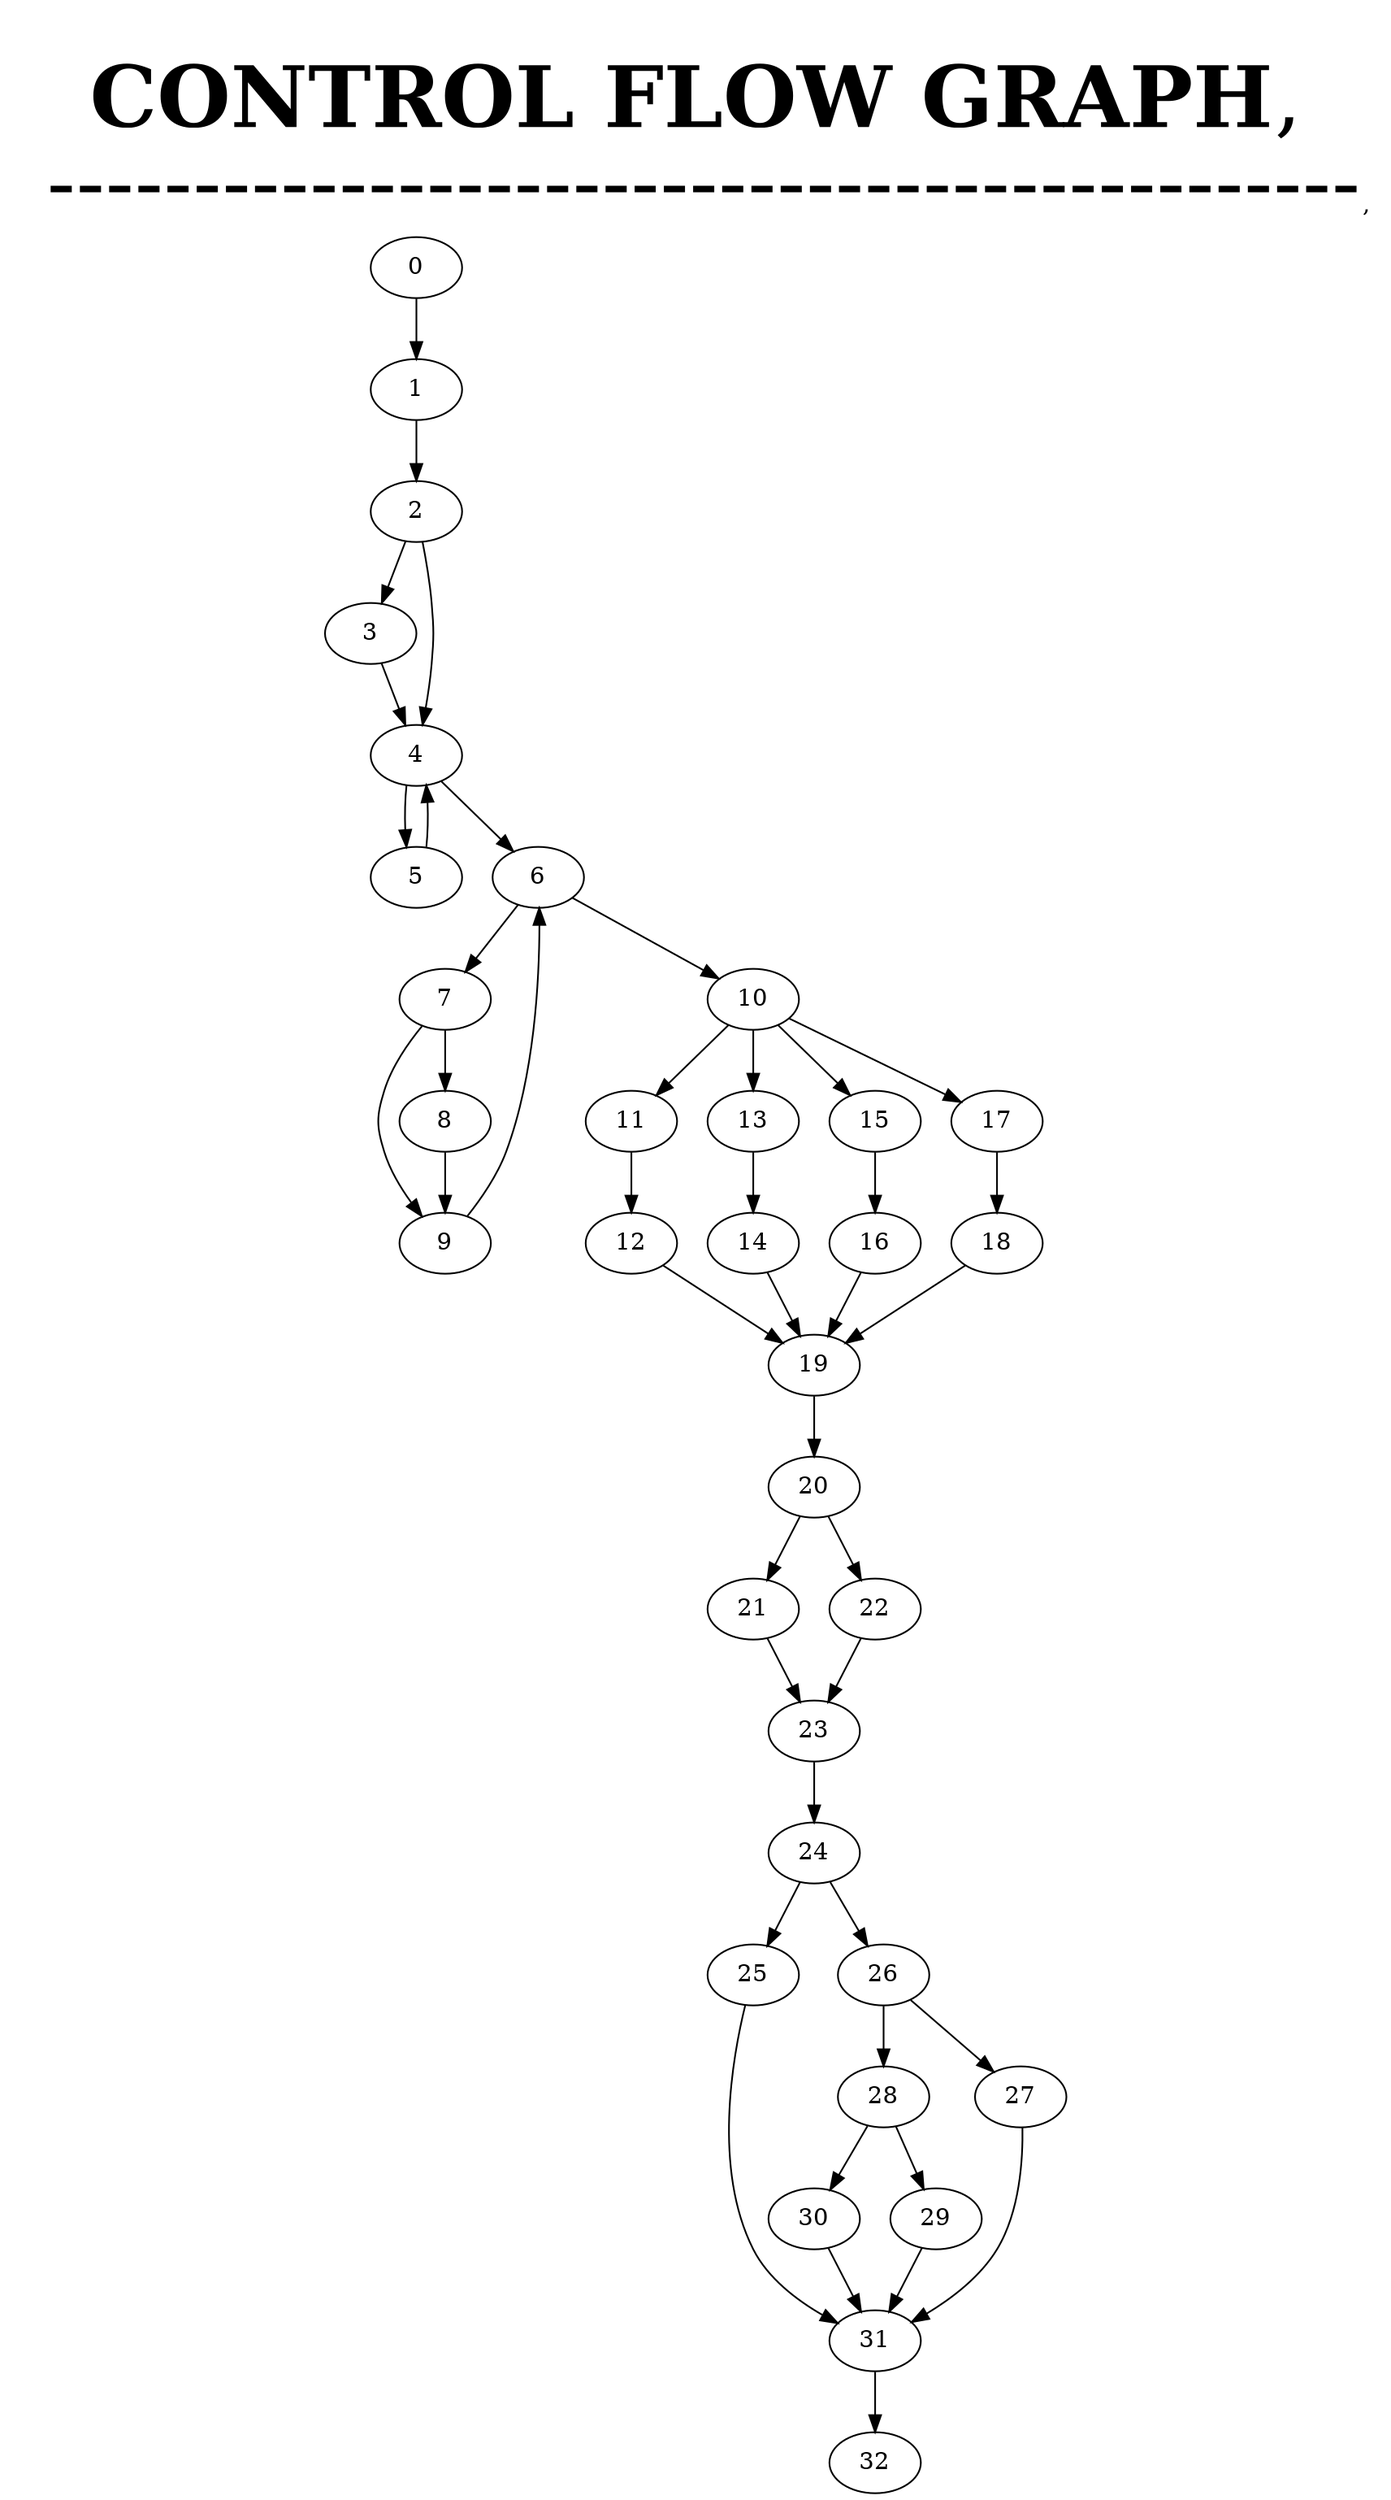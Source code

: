 digraph G {
label = <<br/><br/><font point-size='50'><b>CONTROL FLOW GRAPH</b>,<br/> 
---------------------------------------------</font>,<br/>>; labelloc = t;0->1;
1->2;
2->3;
3->4;
4->5;
5->4;
4->6;
6->7;
7->8;
8->9;
9->6;
6->10;
10->11;
11->12;
12->19;
19->20;
20->21;
21->23;
23->24;
24->25;
25->31;
31->32;
24->26;
26->27;
27->31;
26->28;
28->29;
29->31;
28->30;
30->31;
20->22;
22->23;
10->13;
13->14;
14->19;
10->15;
15->16;
16->19;
10->17;
17->18;
18->19;
7->9;
2->4;
}